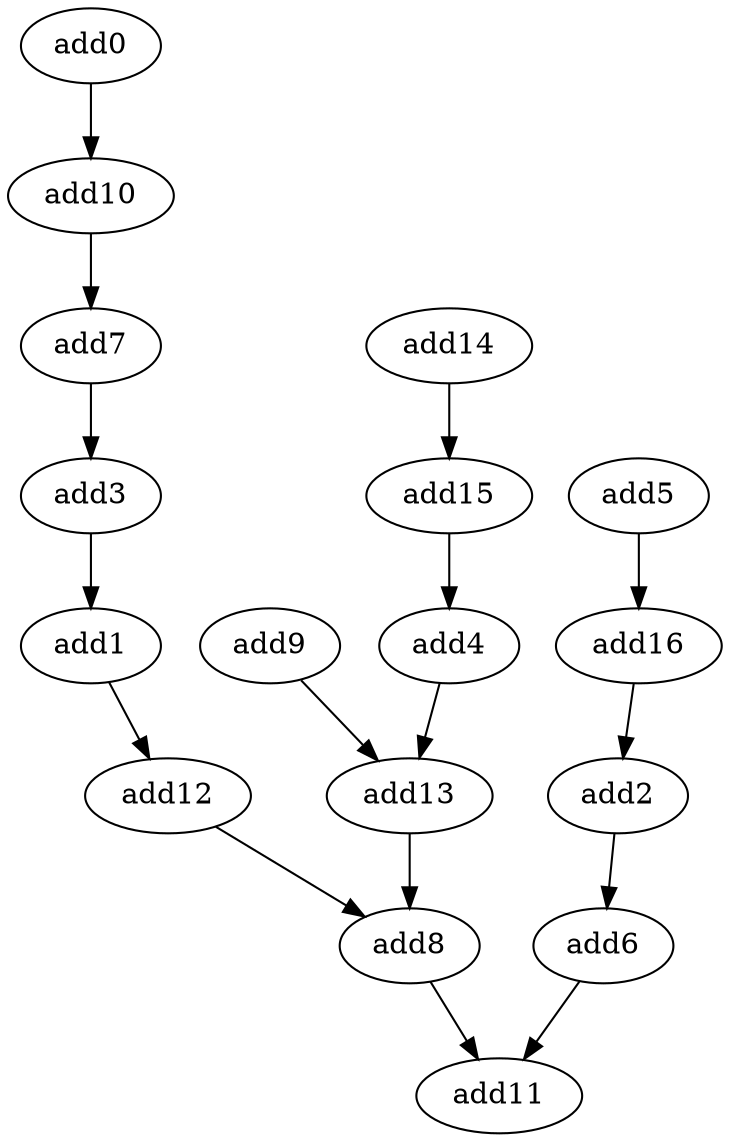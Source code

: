strict digraph  {
add0 [opcode=add];
add10 [opcode=add];
add1 [opcode=add];
add12 [opcode=add];
add2 [opcode=add];
add6 [opcode=add];
add3 [opcode=add];
add4 [opcode=add];
add13 [opcode=add];
add5 [opcode=add];
add16 [opcode=add];
add11 [opcode=add];
add7 [opcode=add];
add8 [opcode=add];
add9 [opcode=add];
add14 [opcode=add];
add15 [opcode=add];
add0 -> add10;
add10 -> add7;
add1 -> add12;
add12 -> add8;
add2 -> add6;
add6 -> add11;
add3 -> add1;
add4 -> add13;
add13 -> add8;
add5 -> add16;
add16 -> add2;
add7 -> add3;
add8 -> add11;
add9 -> add13;
add14 -> add15;
add15 -> add4;
}

